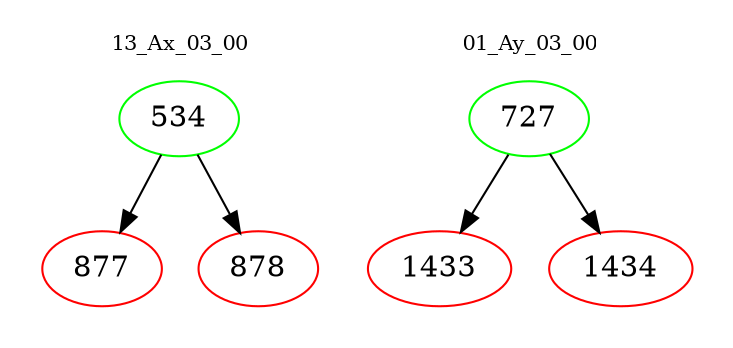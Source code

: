 digraph{
subgraph cluster_0 {
color = white
label = "13_Ax_03_00";
fontsize=10;
T0_534 [label="534", color="green"]
T0_534 -> T0_877 [color="black"]
T0_877 [label="877", color="red"]
T0_534 -> T0_878 [color="black"]
T0_878 [label="878", color="red"]
}
subgraph cluster_1 {
color = white
label = "01_Ay_03_00";
fontsize=10;
T1_727 [label="727", color="green"]
T1_727 -> T1_1433 [color="black"]
T1_1433 [label="1433", color="red"]
T1_727 -> T1_1434 [color="black"]
T1_1434 [label="1434", color="red"]
}
}
